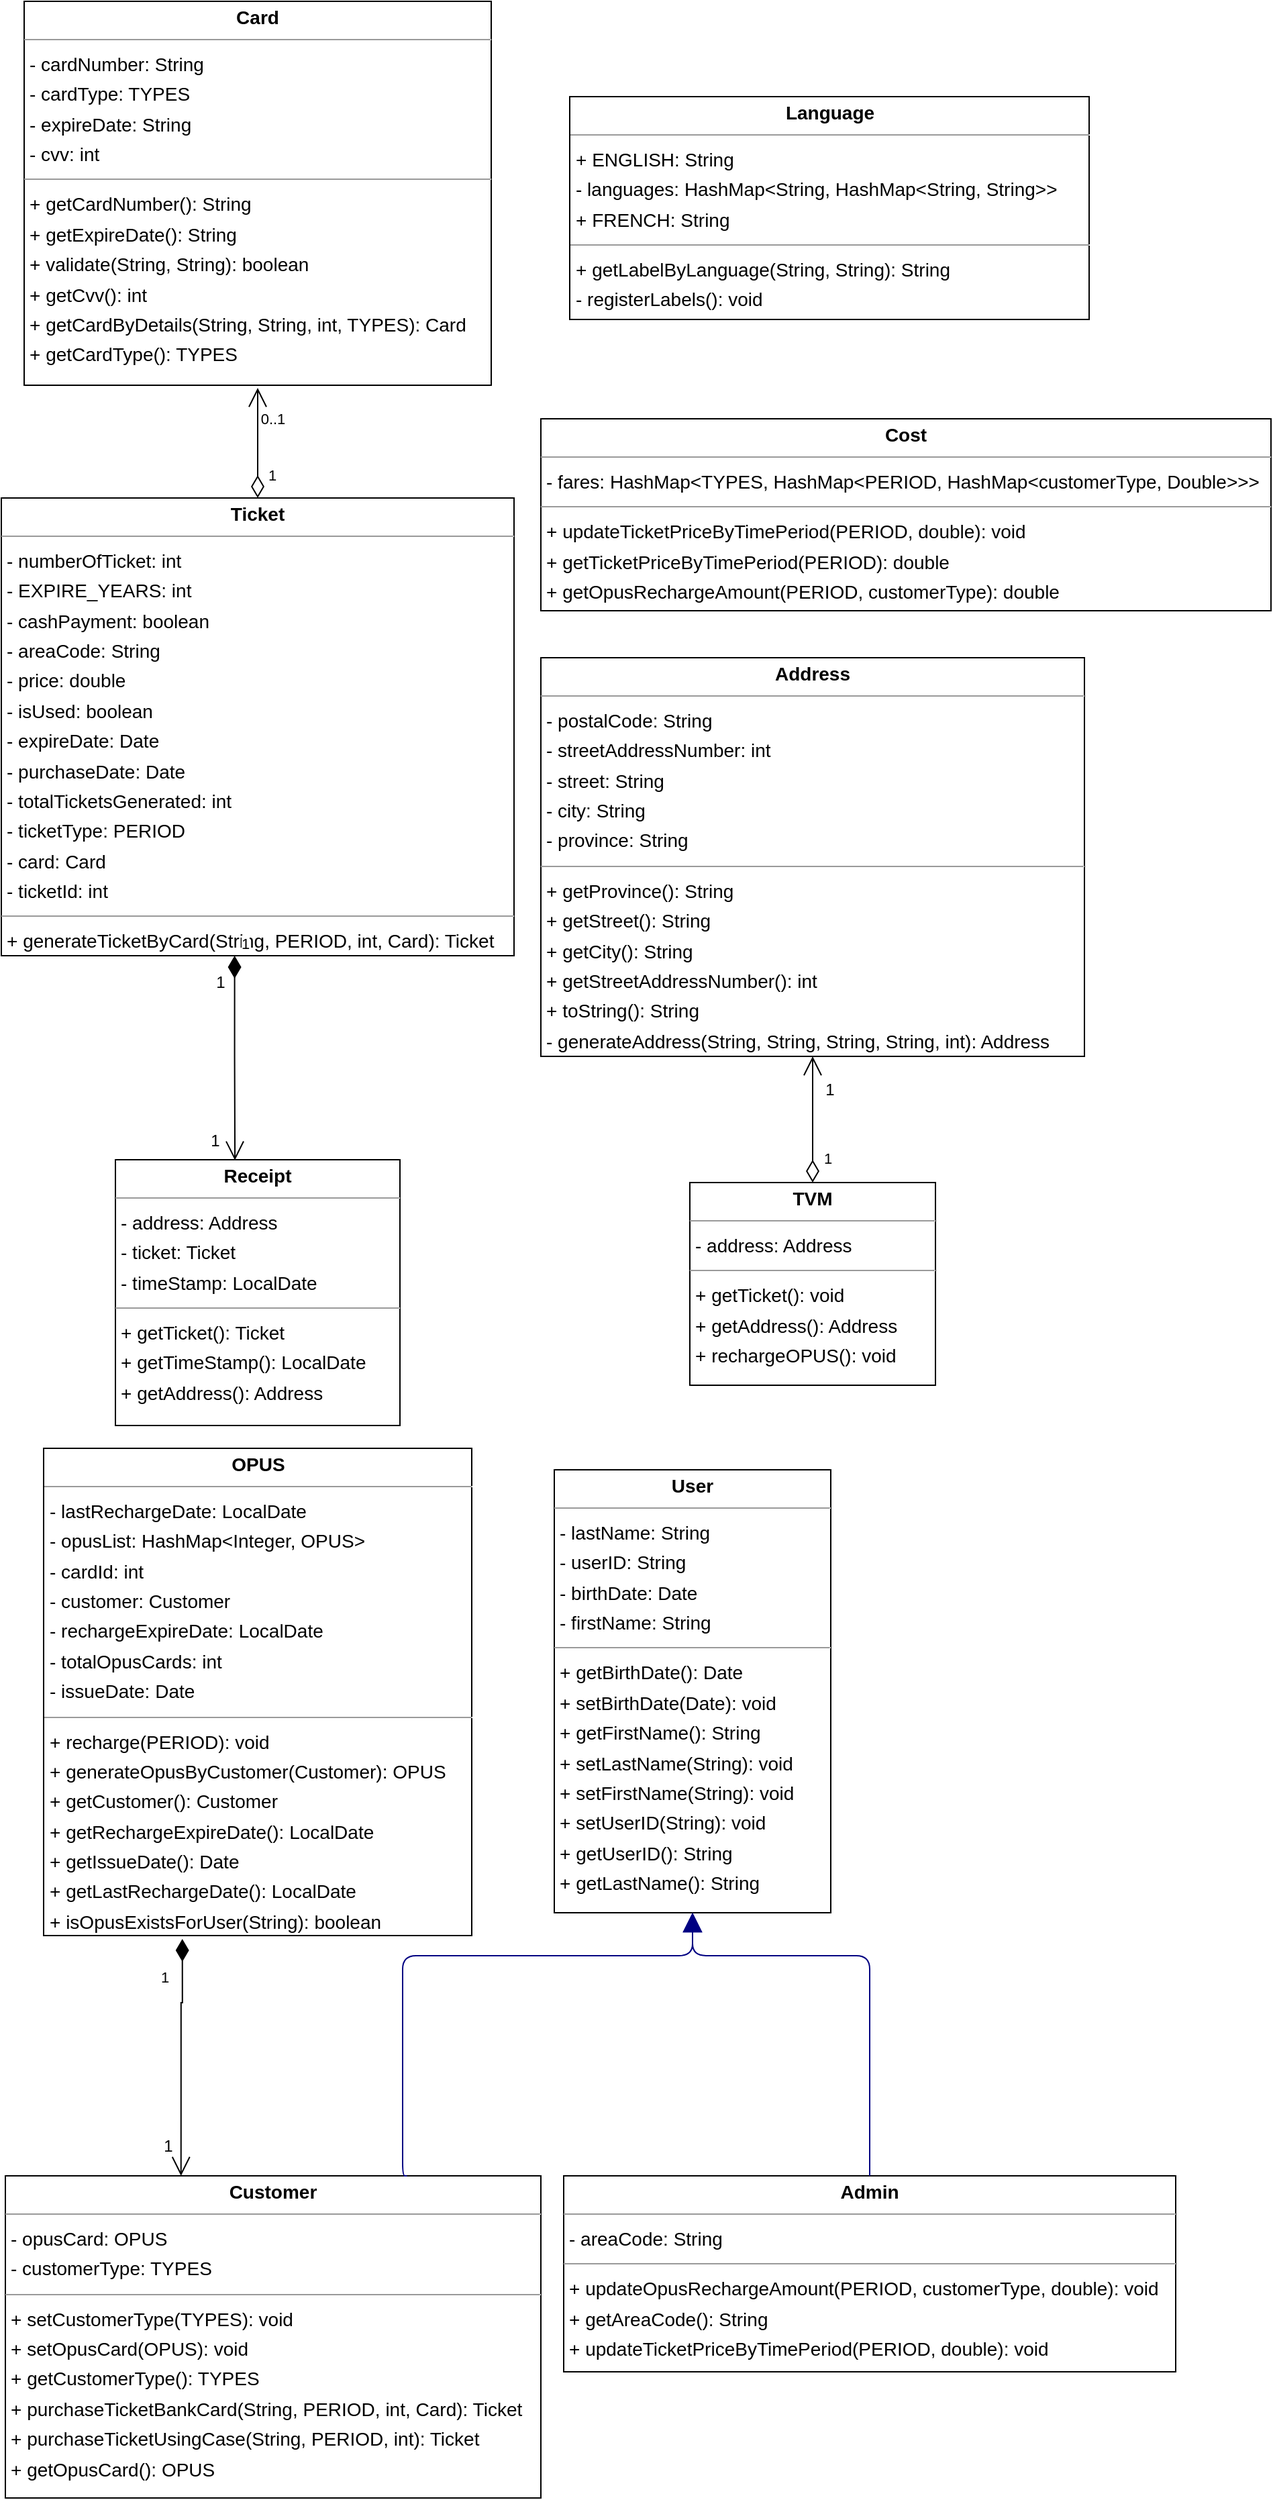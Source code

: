 <mxfile version="21.0.2" type="device"><diagram id="aze0e_EsG1PgTLao63Jy" name="Page-1"><mxGraphModel dx="1953" dy="1428" grid="1" gridSize="10" guides="1" tooltips="1" connect="1" arrows="1" fold="1" page="0" pageScale="1" pageWidth="850" pageHeight="1100" background="none" math="0" shadow="0"><root><mxCell id="0"/><mxCell id="1" parent="0"/><mxCell id="node10" value="&lt;p style=&quot;margin:0px;margin-top:4px;text-align:center;&quot;&gt;&lt;b&gt;Address&lt;/b&gt;&lt;/p&gt;&lt;hr size=&quot;1&quot;/&gt;&lt;p style=&quot;margin:0 0 0 4px;line-height:1.6;&quot;&gt;- postalCode: String&lt;br/&gt;- streetAddressNumber: int&lt;br/&gt;- street: String&lt;br/&gt;- city: String&lt;br/&gt;- province: String&lt;/p&gt;&lt;hr size=&quot;1&quot;/&gt;&lt;p style=&quot;margin:0 0 0 4px;line-height:1.6;&quot;&gt;+ getProvince(): String&lt;br/&gt;+ getStreet(): String&lt;br/&gt;+ getCity(): String&lt;br/&gt;+ getStreetAddressNumber(): int&lt;br/&gt;+ toString(): String&lt;br/&gt;- generateAddress(String, String, String, String, int): Address&lt;br/&gt;+ getPostalCode(): String&lt;/p&gt;" style="verticalAlign=top;align=left;overflow=fill;fontSize=14;fontFamily=Helvetica;html=1;rounded=0;shadow=0;comic=0;labelBackgroundColor=none;strokeWidth=1;" parent="1" vertex="1"><mxGeometry x="225" y="258" width="405" height="297" as="geometry"/></mxCell><mxCell id="node0" value="&lt;p style=&quot;margin:0px;margin-top:4px;text-align:center;&quot;&gt;&lt;b&gt;Admin&lt;/b&gt;&lt;/p&gt;&lt;hr size=&quot;1&quot;/&gt;&lt;p style=&quot;margin:0 0 0 4px;line-height:1.6;&quot;&gt;- areaCode: String&lt;/p&gt;&lt;hr size=&quot;1&quot;/&gt;&lt;p style=&quot;margin:0 0 0 4px;line-height:1.6;&quot;&gt;+ updateOpusRechargeAmount(PERIOD, customerType, double): void&lt;br/&gt;+ getAreaCode(): String&lt;br/&gt;+ updateTicketPriceByTimePeriod(PERIOD, double): void&lt;/p&gt;" style="verticalAlign=top;align=left;overflow=fill;fontSize=14;fontFamily=Helvetica;html=1;rounded=0;shadow=0;comic=0;labelBackgroundColor=none;strokeWidth=1;" parent="1" vertex="1"><mxGeometry x="242" y="1389" width="456" height="146" as="geometry"/></mxCell><mxCell id="node1" value="&lt;p style=&quot;margin:0px;margin-top:4px;text-align:center;&quot;&gt;&lt;b&gt;Card&lt;/b&gt;&lt;/p&gt;&lt;hr size=&quot;1&quot;/&gt;&lt;p style=&quot;margin:0 0 0 4px;line-height:1.6;&quot;&gt;- cardNumber: String&lt;br/&gt;- cardType: TYPES&lt;br/&gt;- expireDate: String&lt;br/&gt;- cvv: int&lt;/p&gt;&lt;hr size=&quot;1&quot;/&gt;&lt;p style=&quot;margin:0 0 0 4px;line-height:1.6;&quot;&gt;+ getCardNumber(): String&lt;br/&gt;+ getExpireDate(): String&lt;br/&gt;+ validate(String, String): boolean&lt;br/&gt;+ getCvv(): int&lt;br/&gt;+ getCardByDetails(String, String, int, TYPES): Card&lt;br/&gt;+ getCardType(): TYPES&lt;/p&gt;" style="verticalAlign=top;align=left;overflow=fill;fontSize=14;fontFamily=Helvetica;html=1;rounded=0;shadow=0;comic=0;labelBackgroundColor=none;strokeWidth=1;" parent="1" vertex="1"><mxGeometry x="-160" y="-231" width="348" height="286" as="geometry"/></mxCell><mxCell id="node6" value="&lt;p style=&quot;margin:0px;margin-top:4px;text-align:center;&quot;&gt;&lt;b&gt;Cost&lt;/b&gt;&lt;/p&gt;&lt;hr size=&quot;1&quot;/&gt;&lt;p style=&quot;margin:0 0 0 4px;line-height:1.6;&quot;&gt;- fares: HashMap&amp;lt;TYPES, HashMap&amp;lt;PERIOD, HashMap&amp;lt;customerType, Double&amp;gt;&amp;gt;&amp;gt;&lt;/p&gt;&lt;hr size=&quot;1&quot;/&gt;&lt;p style=&quot;margin:0 0 0 4px;line-height:1.6;&quot;&gt;+ updateTicketPriceByTimePeriod(PERIOD, double): void&lt;br/&gt;+ getTicketPriceByTimePeriod(PERIOD): double&lt;br/&gt;+ getOpusRechargeAmount(PERIOD, customerType): double&lt;br/&gt;+ updateOpusRechargeAmount(PERIOD, customerType, double): void&lt;/p&gt;" style="verticalAlign=top;align=left;overflow=fill;fontSize=14;fontFamily=Helvetica;html=1;rounded=0;shadow=0;comic=0;labelBackgroundColor=none;strokeWidth=1;" parent="1" vertex="1"><mxGeometry x="225" y="80" width="544" height="143" as="geometry"/></mxCell><mxCell id="node9" value="&lt;p style=&quot;margin:0px;margin-top:4px;text-align:center;&quot;&gt;&lt;b&gt;Customer&lt;/b&gt;&lt;/p&gt;&lt;hr size=&quot;1&quot;/&gt;&lt;p style=&quot;margin:0 0 0 4px;line-height:1.6;&quot;&gt;- opusCard: OPUS&lt;br/&gt;- customerType: TYPES&lt;/p&gt;&lt;hr size=&quot;1&quot;/&gt;&lt;p style=&quot;margin:0 0 0 4px;line-height:1.6;&quot;&gt;+ setCustomerType(TYPES): void&lt;br/&gt;+ setOpusCard(OPUS): void&lt;br/&gt;+ getCustomerType(): TYPES&lt;br/&gt;+ purchaseTicketBankCard(String, PERIOD, int, Card): Ticket&lt;br/&gt;+ purchaseTicketUsingCase(String, PERIOD, int): Ticket&lt;br/&gt;+ getOpusCard(): OPUS&lt;/p&gt;" style="verticalAlign=top;align=left;overflow=fill;fontSize=14;fontFamily=Helvetica;html=1;rounded=0;shadow=0;comic=0;labelBackgroundColor=none;strokeWidth=1;" parent="1" vertex="1"><mxGeometry x="-174" y="1389" width="399" height="240" as="geometry"/></mxCell><mxCell id="node3" value="&lt;p style=&quot;margin:0px;margin-top:4px;text-align:center;&quot;&gt;&lt;b&gt;Language&lt;/b&gt;&lt;/p&gt;&lt;hr size=&quot;1&quot;/&gt;&lt;p style=&quot;margin:0 0 0 4px;line-height:1.6;&quot;&gt;+ ENGLISH: String&lt;br/&gt;- languages: HashMap&amp;lt;String, HashMap&amp;lt;String, String&amp;gt;&amp;gt;&lt;br/&gt;+ FRENCH: String&lt;/p&gt;&lt;hr size=&quot;1&quot;/&gt;&lt;p style=&quot;margin:0 0 0 4px;line-height:1.6;&quot;&gt;+ getLabelByLanguage(String, String): String&lt;br/&gt;- registerLabels(): void&lt;/p&gt;" style="verticalAlign=top;align=left;overflow=fill;fontSize=14;fontFamily=Helvetica;html=1;rounded=0;shadow=0;comic=0;labelBackgroundColor=none;strokeWidth=1;" parent="1" vertex="1"><mxGeometry x="246.5" y="-160" width="387" height="166" as="geometry"/></mxCell><mxCell id="node2" value="&lt;p style=&quot;margin:0px;margin-top:4px;text-align:center;&quot;&gt;&lt;b&gt;OPUS&lt;/b&gt;&lt;/p&gt;&lt;hr size=&quot;1&quot;/&gt;&lt;p style=&quot;margin:0 0 0 4px;line-height:1.6;&quot;&gt;- lastRechargeDate: LocalDate&lt;br/&gt;- opusList: HashMap&amp;lt;Integer, OPUS&amp;gt;&lt;br/&gt;- cardId: int&lt;br/&gt;- customer: Customer&lt;br/&gt;- rechargeExpireDate: LocalDate&lt;br/&gt;- totalOpusCards: int&lt;br/&gt;- issueDate: Date&lt;/p&gt;&lt;hr size=&quot;1&quot;/&gt;&lt;p style=&quot;margin:0 0 0 4px;line-height:1.6;&quot;&gt;+ recharge(PERIOD): void&lt;br/&gt;+ generateOpusByCustomer(Customer): OPUS&lt;br/&gt;+ getCustomer(): Customer&lt;br/&gt;+ getRechargeExpireDate(): LocalDate&lt;br/&gt;+ getIssueDate(): Date&lt;br/&gt;+ getLastRechargeDate(): LocalDate&lt;br/&gt;+ isOpusExistsForUser(String): boolean&lt;br/&gt;+ getCardId(): int&lt;/p&gt;" style="verticalAlign=top;align=left;overflow=fill;fontSize=14;fontFamily=Helvetica;html=1;rounded=0;shadow=0;comic=0;labelBackgroundColor=none;strokeWidth=1;" parent="1" vertex="1"><mxGeometry x="-145.5" y="847" width="319" height="363" as="geometry"/></mxCell><mxCell id="node8" value="&lt;p style=&quot;margin:0px;margin-top:4px;text-align:center;&quot;&gt;&lt;b&gt;Receipt&lt;/b&gt;&lt;/p&gt;&lt;hr size=&quot;1&quot;/&gt;&lt;p style=&quot;margin:0 0 0 4px;line-height:1.6;&quot;&gt;- address: Address&lt;br/&gt;- ticket: Ticket&lt;br/&gt;- timeStamp: LocalDate&lt;/p&gt;&lt;hr size=&quot;1&quot;/&gt;&lt;p style=&quot;margin:0 0 0 4px;line-height:1.6;&quot;&gt;+ getTicket(): Ticket&lt;br/&gt;+ getTimeStamp(): LocalDate&lt;br/&gt;+ getAddress(): Address&lt;/p&gt;" style="verticalAlign=top;align=left;overflow=fill;fontSize=14;fontFamily=Helvetica;html=1;rounded=0;shadow=0;comic=0;labelBackgroundColor=none;strokeWidth=1;" parent="1" vertex="1"><mxGeometry x="-92" y="632" width="212" height="198" as="geometry"/></mxCell><mxCell id="node5" value="&lt;p style=&quot;margin:0px;margin-top:4px;text-align:center;&quot;&gt;&lt;b&gt;TVM&lt;/b&gt;&lt;/p&gt;&lt;hr size=&quot;1&quot;/&gt;&lt;p style=&quot;margin:0 0 0 4px;line-height:1.6;&quot;&gt;- address: Address&lt;/p&gt;&lt;hr size=&quot;1&quot;/&gt;&lt;p style=&quot;margin:0 0 0 4px;line-height:1.6;&quot;&gt;+ getTicket(): void&lt;br/&gt;+ getAddress(): Address&lt;br/&gt;+ rechargeOPUS(): void&lt;/p&gt;" style="verticalAlign=top;align=left;overflow=fill;fontSize=14;fontFamily=Helvetica;html=1;rounded=0;shadow=0;comic=0;labelBackgroundColor=none;strokeWidth=1;" parent="1" vertex="1"><mxGeometry x="336" y="649" width="183" height="151" as="geometry"/></mxCell><mxCell id="node7" value="&lt;p style=&quot;margin:0px;margin-top:4px;text-align:center;&quot;&gt;&lt;b&gt;Ticket&lt;/b&gt;&lt;/p&gt;&lt;hr size=&quot;1&quot;/&gt;&lt;p style=&quot;margin:0 0 0 4px;line-height:1.6;&quot;&gt;- numberOfTicket: int&lt;br/&gt;- EXPIRE_YEARS: int&lt;br/&gt;- cashPayment: boolean&lt;br/&gt;- areaCode: String&lt;br/&gt;- price: double&lt;br/&gt;- isUsed: boolean&lt;br/&gt;- expireDate: Date&lt;br/&gt;- purchaseDate: Date&lt;br/&gt;- totalTicketsGenerated: int&lt;br/&gt;- ticketType: PERIOD&lt;br/&gt;- card: Card&lt;br/&gt;- ticketId: int&lt;/p&gt;&lt;hr size=&quot;1&quot;/&gt;&lt;p style=&quot;margin:0 0 0 4px;line-height:1.6;&quot;&gt;+ generateTicketByCard(String, PERIOD, int, Card): Ticket&lt;br/&gt;+ generateTicketByCash(String, PERIOD, int): Ticket&lt;/p&gt;" style="verticalAlign=top;align=left;overflow=fill;fontSize=14;fontFamily=Helvetica;html=1;rounded=0;shadow=0;comic=0;labelBackgroundColor=none;strokeWidth=1;" parent="1" vertex="1"><mxGeometry x="-177" y="139" width="382" height="341" as="geometry"/></mxCell><mxCell id="node4" value="&lt;p style=&quot;margin:0px;margin-top:4px;text-align:center;&quot;&gt;&lt;b&gt;User&lt;/b&gt;&lt;/p&gt;&lt;hr size=&quot;1&quot;/&gt;&lt;p style=&quot;margin:0 0 0 4px;line-height:1.6;&quot;&gt;- lastName: String&lt;br/&gt;- userID: String&lt;br/&gt;- birthDate: Date&lt;br/&gt;- firstName: String&lt;/p&gt;&lt;hr size=&quot;1&quot;/&gt;&lt;p style=&quot;margin:0 0 0 4px;line-height:1.6;&quot;&gt;+ getBirthDate(): Date&lt;br/&gt;+ setBirthDate(Date): void&lt;br/&gt;+ getFirstName(): String&lt;br/&gt;+ setLastName(String): void&lt;br/&gt;+ setFirstName(String): void&lt;br/&gt;+ setUserID(String): void&lt;br/&gt;+ getUserID(): String&lt;br/&gt;+ getLastName(): String&lt;/p&gt;" style="verticalAlign=top;align=left;overflow=fill;fontSize=14;fontFamily=Helvetica;html=1;rounded=0;shadow=0;comic=0;labelBackgroundColor=none;strokeWidth=1;" parent="1" vertex="1"><mxGeometry x="235" y="863" width="206" height="330" as="geometry"/></mxCell><mxCell id="edge1" value="" style="html=1;rounded=1;edgeStyle=orthogonalEdgeStyle;dashed=0;startArrow=none;endArrow=block;endSize=12;strokeColor=#000082;exitX=0.500;exitY=0.000;exitDx=0;exitDy=0;entryX=0.500;entryY=1.000;entryDx=0;entryDy=0;" parent="1" source="node0" target="node4" edge="1"><mxGeometry width="50" height="50" relative="1" as="geometry"><Array as="points"><mxPoint x="470" y="1225"/><mxPoint x="338" y="1225"/></Array></mxGeometry></mxCell><mxCell id="edge0" value="" style="html=1;rounded=1;edgeStyle=orthogonalEdgeStyle;dashed=0;startArrow=none;endArrow=block;endSize=12;strokeColor=#000082;exitX=0.750;exitY=0.000;exitDx=0;exitDy=0;entryX=0.500;entryY=1.000;entryDx=0;entryDy=0;" parent="1" source="node9" target="node4" edge="1"><mxGeometry width="50" height="50" relative="1" as="geometry"><Array as="points"><mxPoint x="122" y="1225"/><mxPoint x="338" y="1225"/></Array></mxGeometry></mxCell><mxCell id="CcNZ0KrJi42xe2qIkH00-1" value="1" style="endArrow=open;html=1;endSize=12;startArrow=diamondThin;startSize=14;startFill=0;edgeStyle=orthogonalEdgeStyle;align=left;verticalAlign=bottom;rounded=0;exitX=0.5;exitY=0;exitDx=0;exitDy=0;entryX=0.5;entryY=1;entryDx=0;entryDy=0;" edge="1" parent="1" source="node7"><mxGeometry x="-0.801" y="-6" relative="1" as="geometry"><mxPoint x="14" y="238" as="sourcePoint"/><mxPoint x="14" y="57" as="targetPoint"/><mxPoint as="offset"/></mxGeometry></mxCell><mxCell id="CcNZ0KrJi42xe2qIkH00-4" value="&lt;font style=&quot;font-size: 11px;&quot;&gt;0..1&lt;/font&gt;" style="text;html=1;align=center;verticalAlign=middle;resizable=0;points=[];autosize=1;strokeColor=none;fillColor=none;" vertex="1" parent="1"><mxGeometry x="5" y="65" width="40" height="30" as="geometry"/></mxCell><mxCell id="CcNZ0KrJi42xe2qIkH00-5" value="1" style="endArrow=open;html=1;endSize=12;startArrow=diamondThin;startSize=14;startFill=0;edgeStyle=orthogonalEdgeStyle;align=left;verticalAlign=bottom;rounded=0;exitX=0.5;exitY=0;exitDx=0;exitDy=0;entryX=0.5;entryY=1;entryDx=0;entryDy=0;" edge="1" parent="1" source="node5" target="node10"><mxGeometry x="-0.801" y="-6" relative="1" as="geometry"><mxPoint x="225" y="761" as="sourcePoint"/><mxPoint x="428" y="560" as="targetPoint"/><mxPoint as="offset"/></mxGeometry></mxCell><mxCell id="CcNZ0KrJi42xe2qIkH00-6" value="1" style="endArrow=open;html=1;endSize=12;startArrow=diamondThin;startSize=14;startFill=1;edgeStyle=orthogonalEdgeStyle;align=left;verticalAlign=bottom;rounded=0;exitX=0.455;exitY=1;exitDx=0;exitDy=0;exitPerimeter=0;entryX=0.42;entryY=0.002;entryDx=0;entryDy=0;entryPerimeter=0;" edge="1" parent="1" source="node7" target="node8"><mxGeometry x="-1" y="3" relative="1" as="geometry"><mxPoint x="-280" y="700" as="sourcePoint"/><mxPoint x="-120" y="700" as="targetPoint"/></mxGeometry></mxCell><mxCell id="CcNZ0KrJi42xe2qIkH00-7" value="1" style="text;html=1;align=center;verticalAlign=middle;resizable=0;points=[];autosize=1;strokeColor=none;fillColor=none;" vertex="1" parent="1"><mxGeometry x="-29" y="485" width="30" height="30" as="geometry"/></mxCell><mxCell id="CcNZ0KrJi42xe2qIkH00-8" value="1" style="text;html=1;align=center;verticalAlign=middle;resizable=0;points=[];autosize=1;strokeColor=none;fillColor=none;" vertex="1" parent="1"><mxGeometry x="-33" y="603" width="30" height="30" as="geometry"/></mxCell><mxCell id="CcNZ0KrJi42xe2qIkH00-10" value="1" style="text;html=1;align=center;verticalAlign=middle;resizable=0;points=[];autosize=1;strokeColor=none;fillColor=none;" vertex="1" parent="1"><mxGeometry x="425" y="565" width="30" height="30" as="geometry"/></mxCell><mxCell id="CcNZ0KrJi42xe2qIkH00-11" value="1" style="endArrow=open;html=1;endSize=12;startArrow=diamondThin;startSize=14;startFill=1;edgeStyle=orthogonalEdgeStyle;align=left;verticalAlign=bottom;rounded=0;exitX=0.324;exitY=1.007;exitDx=0;exitDy=0;exitPerimeter=0;entryX=0.328;entryY=0;entryDx=0;entryDy=0;entryPerimeter=0;" edge="1" parent="1" source="node2" target="node9"><mxGeometry x="-0.58" y="-18" relative="1" as="geometry"><mxPoint x="-43" y="1230" as="sourcePoint"/><mxPoint x="-30" y="1330" as="targetPoint"/><Array as="points"><mxPoint x="-42" y="1260"/><mxPoint x="-43" y="1260"/></Array><mxPoint as="offset"/></mxGeometry></mxCell><mxCell id="CcNZ0KrJi42xe2qIkH00-12" value="1" style="text;html=1;align=center;verticalAlign=middle;resizable=0;points=[];autosize=1;strokeColor=none;fillColor=none;" vertex="1" parent="1"><mxGeometry x="-68" y="1352" width="30" height="30" as="geometry"/></mxCell></root></mxGraphModel></diagram></mxfile>